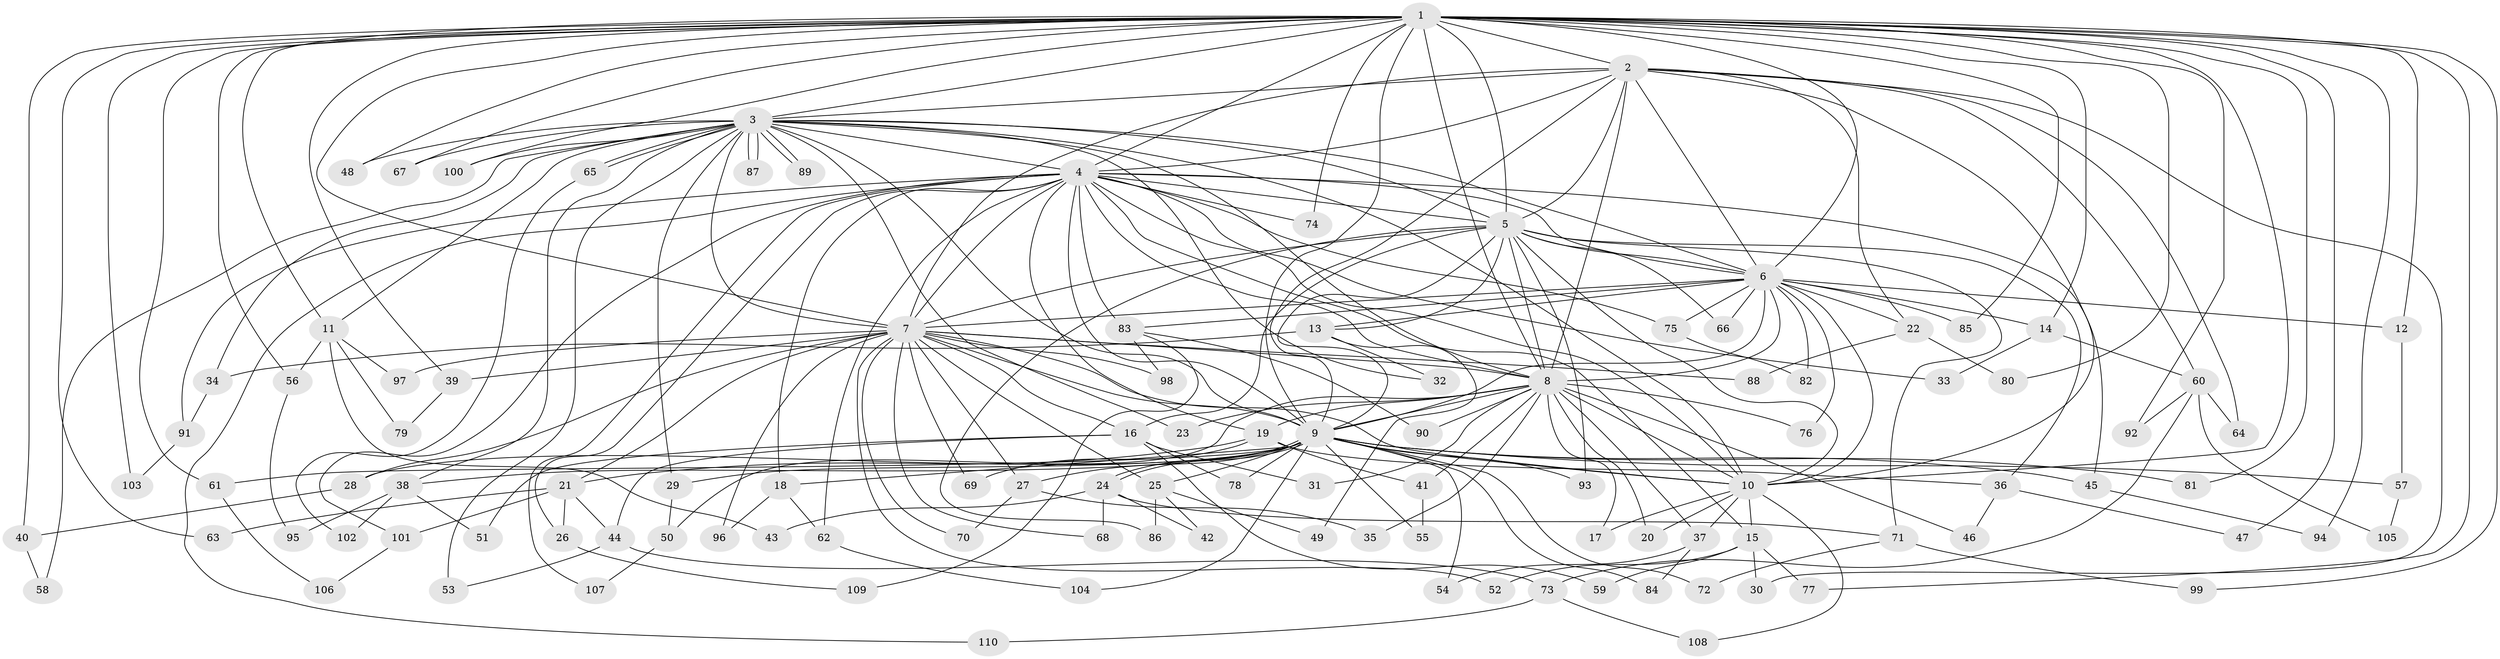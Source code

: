 // coarse degree distribution, {28: 0.012658227848101266, 16: 0.0379746835443038, 23: 0.012658227848101266, 21: 0.02531645569620253, 19: 0.012658227848101266, 26: 0.012658227848101266, 6: 0.06329113924050633, 3: 0.16455696202531644, 4: 0.10126582278481013, 7: 0.012658227848101266, 10: 0.012658227848101266, 2: 0.4810126582278481, 5: 0.0379746835443038, 1: 0.012658227848101266}
// Generated by graph-tools (version 1.1) at 2025/51/02/27/25 19:51:45]
// undirected, 110 vertices, 245 edges
graph export_dot {
graph [start="1"]
  node [color=gray90,style=filled];
  1;
  2;
  3;
  4;
  5;
  6;
  7;
  8;
  9;
  10;
  11;
  12;
  13;
  14;
  15;
  16;
  17;
  18;
  19;
  20;
  21;
  22;
  23;
  24;
  25;
  26;
  27;
  28;
  29;
  30;
  31;
  32;
  33;
  34;
  35;
  36;
  37;
  38;
  39;
  40;
  41;
  42;
  43;
  44;
  45;
  46;
  47;
  48;
  49;
  50;
  51;
  52;
  53;
  54;
  55;
  56;
  57;
  58;
  59;
  60;
  61;
  62;
  63;
  64;
  65;
  66;
  67;
  68;
  69;
  70;
  71;
  72;
  73;
  74;
  75;
  76;
  77;
  78;
  79;
  80;
  81;
  82;
  83;
  84;
  85;
  86;
  87;
  88;
  89;
  90;
  91;
  92;
  93;
  94;
  95;
  96;
  97;
  98;
  99;
  100;
  101;
  102;
  103;
  104;
  105;
  106;
  107;
  108;
  109;
  110;
  1 -- 2;
  1 -- 3;
  1 -- 4;
  1 -- 5;
  1 -- 6;
  1 -- 7;
  1 -- 8;
  1 -- 9;
  1 -- 10;
  1 -- 11;
  1 -- 12;
  1 -- 14;
  1 -- 39;
  1 -- 40;
  1 -- 47;
  1 -- 48;
  1 -- 56;
  1 -- 61;
  1 -- 63;
  1 -- 67;
  1 -- 74;
  1 -- 77;
  1 -- 80;
  1 -- 81;
  1 -- 85;
  1 -- 92;
  1 -- 94;
  1 -- 99;
  1 -- 100;
  1 -- 103;
  2 -- 3;
  2 -- 4;
  2 -- 5;
  2 -- 6;
  2 -- 7;
  2 -- 8;
  2 -- 9;
  2 -- 10;
  2 -- 22;
  2 -- 30;
  2 -- 60;
  2 -- 64;
  3 -- 4;
  3 -- 5;
  3 -- 6;
  3 -- 7;
  3 -- 8;
  3 -- 9;
  3 -- 10;
  3 -- 11;
  3 -- 23;
  3 -- 29;
  3 -- 32;
  3 -- 34;
  3 -- 38;
  3 -- 48;
  3 -- 53;
  3 -- 58;
  3 -- 65;
  3 -- 65;
  3 -- 67;
  3 -- 87;
  3 -- 87;
  3 -- 89;
  3 -- 89;
  3 -- 100;
  4 -- 5;
  4 -- 6;
  4 -- 7;
  4 -- 8;
  4 -- 9;
  4 -- 10;
  4 -- 15;
  4 -- 18;
  4 -- 19;
  4 -- 26;
  4 -- 33;
  4 -- 45;
  4 -- 62;
  4 -- 74;
  4 -- 75;
  4 -- 83;
  4 -- 91;
  4 -- 101;
  4 -- 107;
  4 -- 110;
  5 -- 6;
  5 -- 7;
  5 -- 8;
  5 -- 9;
  5 -- 10;
  5 -- 13;
  5 -- 16;
  5 -- 36;
  5 -- 66;
  5 -- 71;
  5 -- 86;
  5 -- 93;
  6 -- 7;
  6 -- 8;
  6 -- 9;
  6 -- 10;
  6 -- 12;
  6 -- 13;
  6 -- 14;
  6 -- 22;
  6 -- 66;
  6 -- 75;
  6 -- 76;
  6 -- 82;
  6 -- 83;
  6 -- 85;
  7 -- 8;
  7 -- 9;
  7 -- 10;
  7 -- 16;
  7 -- 21;
  7 -- 25;
  7 -- 27;
  7 -- 28;
  7 -- 39;
  7 -- 52;
  7 -- 68;
  7 -- 69;
  7 -- 70;
  7 -- 88;
  7 -- 96;
  7 -- 97;
  7 -- 98;
  8 -- 9;
  8 -- 10;
  8 -- 17;
  8 -- 19;
  8 -- 20;
  8 -- 23;
  8 -- 31;
  8 -- 35;
  8 -- 37;
  8 -- 41;
  8 -- 46;
  8 -- 50;
  8 -- 76;
  8 -- 90;
  9 -- 10;
  9 -- 18;
  9 -- 24;
  9 -- 24;
  9 -- 25;
  9 -- 27;
  9 -- 28;
  9 -- 29;
  9 -- 38;
  9 -- 45;
  9 -- 54;
  9 -- 55;
  9 -- 57;
  9 -- 61;
  9 -- 72;
  9 -- 78;
  9 -- 81;
  9 -- 84;
  9 -- 93;
  9 -- 104;
  10 -- 15;
  10 -- 17;
  10 -- 20;
  10 -- 37;
  10 -- 108;
  11 -- 43;
  11 -- 56;
  11 -- 79;
  11 -- 97;
  12 -- 57;
  13 -- 32;
  13 -- 34;
  13 -- 49;
  14 -- 33;
  14 -- 60;
  15 -- 30;
  15 -- 52;
  15 -- 59;
  15 -- 77;
  16 -- 31;
  16 -- 44;
  16 -- 51;
  16 -- 59;
  16 -- 78;
  18 -- 62;
  18 -- 96;
  19 -- 21;
  19 -- 36;
  19 -- 41;
  19 -- 69;
  21 -- 26;
  21 -- 44;
  21 -- 63;
  21 -- 101;
  22 -- 80;
  22 -- 88;
  24 -- 42;
  24 -- 43;
  24 -- 68;
  24 -- 71;
  25 -- 42;
  25 -- 49;
  25 -- 86;
  26 -- 109;
  27 -- 35;
  27 -- 70;
  28 -- 40;
  29 -- 50;
  34 -- 91;
  36 -- 46;
  36 -- 47;
  37 -- 54;
  37 -- 84;
  38 -- 51;
  38 -- 95;
  38 -- 102;
  39 -- 79;
  40 -- 58;
  41 -- 55;
  44 -- 53;
  44 -- 73;
  45 -- 94;
  50 -- 107;
  56 -- 95;
  57 -- 105;
  60 -- 64;
  60 -- 73;
  60 -- 92;
  60 -- 105;
  61 -- 106;
  62 -- 104;
  65 -- 102;
  71 -- 72;
  71 -- 99;
  73 -- 108;
  73 -- 110;
  75 -- 82;
  83 -- 90;
  83 -- 98;
  83 -- 109;
  91 -- 103;
  101 -- 106;
}
